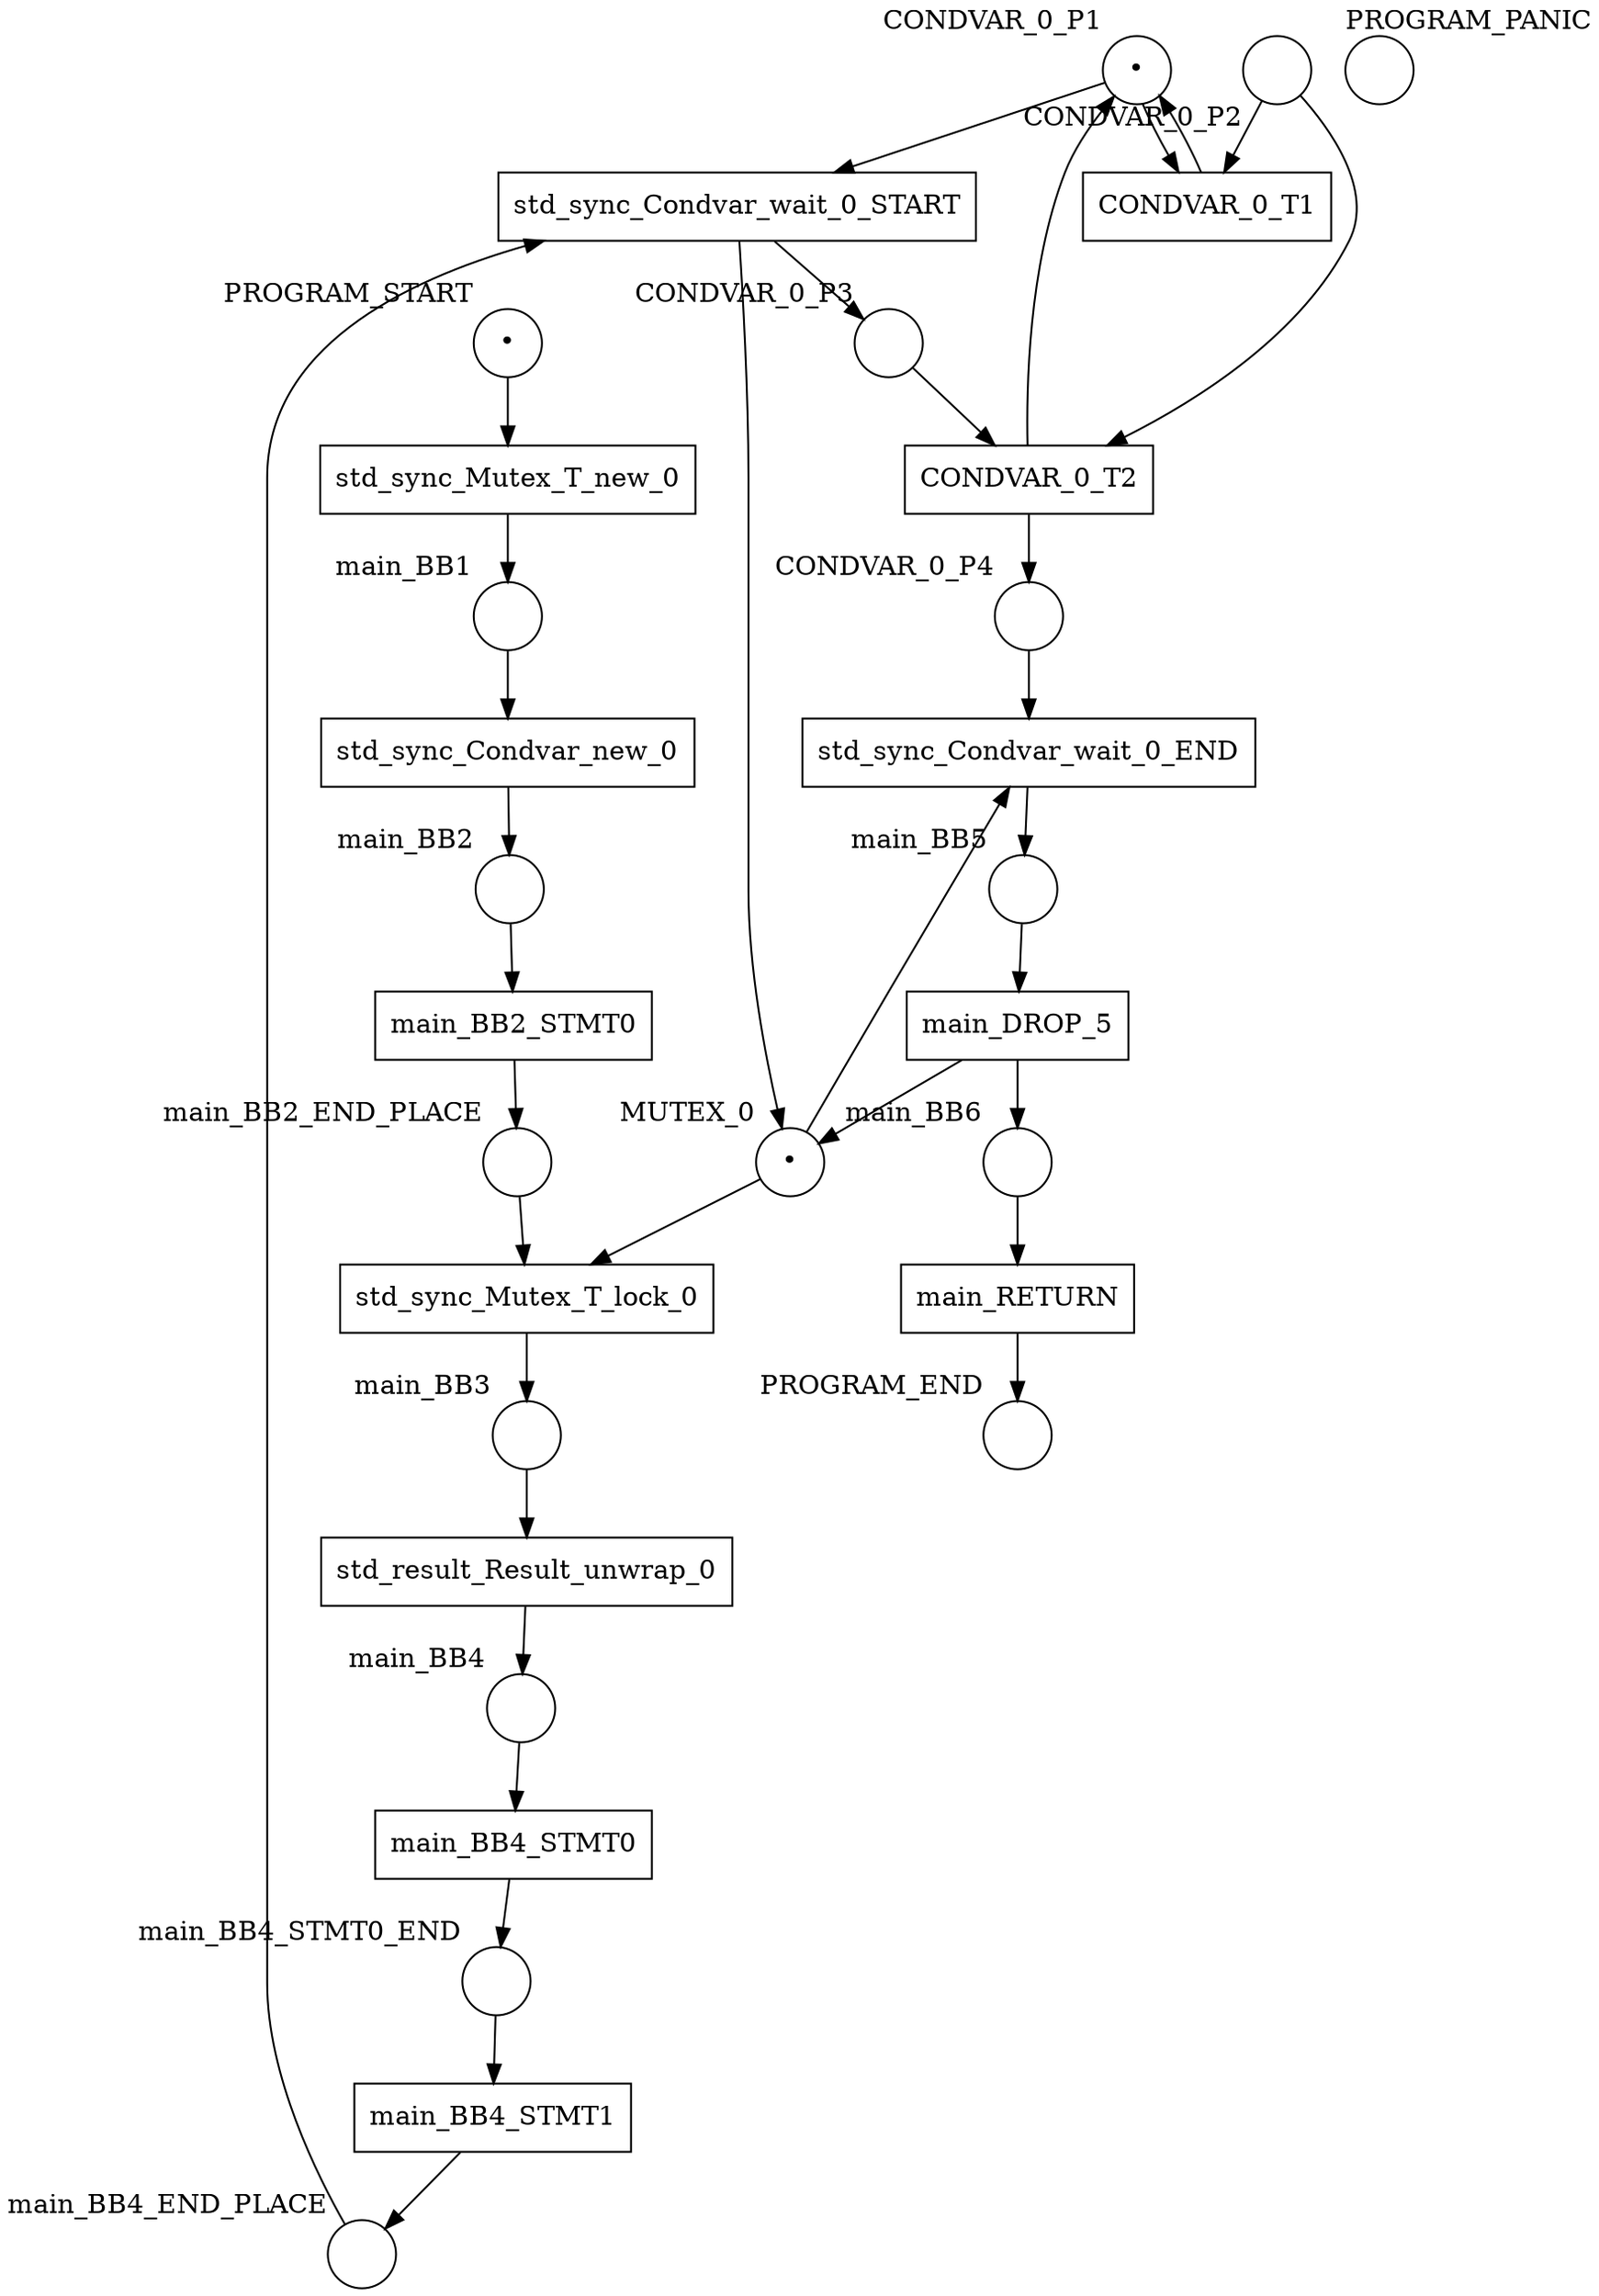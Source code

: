 digraph petrinet {
    CONDVAR_0_P1 [shape="circle" xlabel="CONDVAR_0_P1" label="•"];
    CONDVAR_0_P2 [shape="circle" xlabel="CONDVAR_0_P2" label=""];
    CONDVAR_0_P3 [shape="circle" xlabel="CONDVAR_0_P3" label=""];
    CONDVAR_0_P4 [shape="circle" xlabel="CONDVAR_0_P4" label=""];
    MUTEX_0 [shape="circle" xlabel="MUTEX_0" label="•"];
    PROGRAM_END [shape="circle" xlabel="PROGRAM_END" label=""];
    PROGRAM_PANIC [shape="circle" xlabel="PROGRAM_PANIC" label=""];
    PROGRAM_START [shape="circle" xlabel="PROGRAM_START" label="•"];
    main_BB1 [shape="circle" xlabel="main_BB1" label=""];
    main_BB2 [shape="circle" xlabel="main_BB2" label=""];
    main_BB2_END_PLACE [shape="circle" xlabel="main_BB2_END_PLACE" label=""];
    main_BB3 [shape="circle" xlabel="main_BB3" label=""];
    main_BB4 [shape="circle" xlabel="main_BB4" label=""];
    main_BB4_END_PLACE [shape="circle" xlabel="main_BB4_END_PLACE" label=""];
    main_BB4_STMT0_END [shape="circle" xlabel="main_BB4_STMT0_END" label=""];
    main_BB5 [shape="circle" xlabel="main_BB5" label=""];
    main_BB6 [shape="circle" xlabel="main_BB6" label=""];
    CONDVAR_0_T1 [shape="box" xlabel="" label="CONDVAR_0_T1"];
    CONDVAR_0_T2 [shape="box" xlabel="" label="CONDVAR_0_T2"];
    main_BB2_STMT0 [shape="box" xlabel="" label="main_BB2_STMT0"];
    main_BB4_STMT0 [shape="box" xlabel="" label="main_BB4_STMT0"];
    main_BB4_STMT1 [shape="box" xlabel="" label="main_BB4_STMT1"];
    main_DROP_5 [shape="box" xlabel="" label="main_DROP_5"];
    main_RETURN [shape="box" xlabel="" label="main_RETURN"];
    std_result_Result_unwrap_0 [shape="box" xlabel="" label="std_result_Result_unwrap_0"];
    std_sync_Condvar_new_0 [shape="box" xlabel="" label="std_sync_Condvar_new_0"];
    std_sync_Condvar_wait_0_END [shape="box" xlabel="" label="std_sync_Condvar_wait_0_END"];
    std_sync_Condvar_wait_0_START [shape="box" xlabel="" label="std_sync_Condvar_wait_0_START"];
    std_sync_Mutex_T_lock_0 [shape="box" xlabel="" label="std_sync_Mutex_T_lock_0"];
    std_sync_Mutex_T_new_0 [shape="box" xlabel="" label="std_sync_Mutex_T_new_0"];
    CONDVAR_0_P1 -> CONDVAR_0_T1;
    CONDVAR_0_P1 -> std_sync_Condvar_wait_0_START;
    CONDVAR_0_P2 -> CONDVAR_0_T1;
    CONDVAR_0_P2 -> CONDVAR_0_T2;
    CONDVAR_0_P3 -> CONDVAR_0_T2;
    CONDVAR_0_P4 -> std_sync_Condvar_wait_0_END;
    MUTEX_0 -> std_sync_Condvar_wait_0_END;
    MUTEX_0 -> std_sync_Mutex_T_lock_0;
    PROGRAM_START -> std_sync_Mutex_T_new_0;
    main_BB1 -> std_sync_Condvar_new_0;
    main_BB2 -> main_BB2_STMT0;
    main_BB2_END_PLACE -> std_sync_Mutex_T_lock_0;
    main_BB3 -> std_result_Result_unwrap_0;
    main_BB4 -> main_BB4_STMT0;
    main_BB4_END_PLACE -> std_sync_Condvar_wait_0_START;
    main_BB4_STMT0_END -> main_BB4_STMT1;
    main_BB5 -> main_DROP_5;
    main_BB6 -> main_RETURN;
    CONDVAR_0_T1 -> CONDVAR_0_P1;
    CONDVAR_0_T2 -> CONDVAR_0_P1;
    CONDVAR_0_T2 -> CONDVAR_0_P4;
    main_BB2_STMT0 -> main_BB2_END_PLACE;
    main_BB4_STMT0 -> main_BB4_STMT0_END;
    main_BB4_STMT1 -> main_BB4_END_PLACE;
    main_DROP_5 -> MUTEX_0;
    main_DROP_5 -> main_BB6;
    main_RETURN -> PROGRAM_END;
    std_result_Result_unwrap_0 -> main_BB4;
    std_sync_Condvar_new_0 -> main_BB2;
    std_sync_Condvar_wait_0_END -> main_BB5;
    std_sync_Condvar_wait_0_START -> CONDVAR_0_P3;
    std_sync_Condvar_wait_0_START -> MUTEX_0;
    std_sync_Mutex_T_lock_0 -> main_BB3;
    std_sync_Mutex_T_new_0 -> main_BB1;
}
